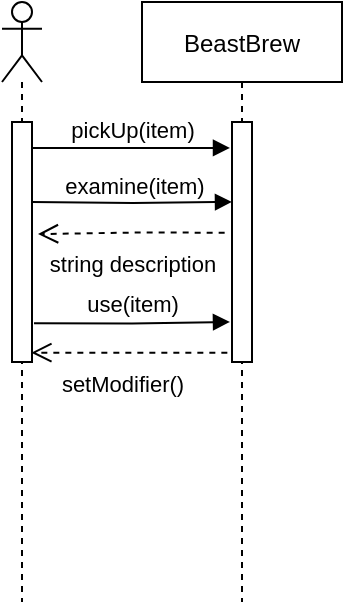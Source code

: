 <mxfile version="15.7.3" type="device"><diagram id="kgpKYQtTHZ0yAKxKKP6v" name="Page-1"><mxGraphModel dx="1102" dy="905" grid="1" gridSize="10" guides="1" tooltips="1" connect="1" arrows="1" fold="1" page="1" pageScale="1" pageWidth="850" pageHeight="1100" math="0" shadow="0"><root><mxCell id="0"/><mxCell id="1" parent="0"/><mxCell id="3nuBFxr9cyL0pnOWT2aG-5" value="BeastBrew" style="shape=umlLifeline;perimeter=lifelinePerimeter;container=1;collapsible=0;recursiveResize=0;rounded=0;shadow=0;strokeWidth=1;" parent="1" vertex="1"><mxGeometry x="380" y="140" width="100" height="300" as="geometry"/></mxCell><mxCell id="AxRFdmCDfolGyluNrb3O-4" value="" style="html=1;points=[];perimeter=orthogonalPerimeter;" parent="3nuBFxr9cyL0pnOWT2aG-5" vertex="1"><mxGeometry x="45" y="60" width="10" height="120" as="geometry"/></mxCell><mxCell id="C1W1nZOsw8cdw9kSNazU-4" value="examine(item)" style="html=1;verticalAlign=bottom;endArrow=block;rounded=0;edgeStyle=orthogonalEdgeStyle;entryX=0;entryY=0.333;entryDx=0;entryDy=0;entryPerimeter=0;" parent="3nuBFxr9cyL0pnOWT2aG-5" target="AxRFdmCDfolGyluNrb3O-4" edge="1"><mxGeometry width="80" relative="1" as="geometry"><mxPoint x="-55" y="100" as="sourcePoint"/><mxPoint x="40" y="100" as="targetPoint"/></mxGeometry></mxCell><mxCell id="AxRFdmCDfolGyluNrb3O-1" value="" style="shape=umlLifeline;participant=umlActor;perimeter=lifelinePerimeter;whiteSpace=wrap;html=1;container=1;collapsible=0;recursiveResize=0;verticalAlign=top;spacingTop=36;outlineConnect=0;" parent="1" vertex="1"><mxGeometry x="310" y="140" width="20" height="300" as="geometry"/></mxCell><mxCell id="AxRFdmCDfolGyluNrb3O-2" value="" style="html=1;points=[];perimeter=orthogonalPerimeter;" parent="AxRFdmCDfolGyluNrb3O-1" vertex="1"><mxGeometry x="5" y="60" width="10" height="120" as="geometry"/></mxCell><mxCell id="C1W1nZOsw8cdw9kSNazU-1" value="pickUp(item)" style="html=1;verticalAlign=bottom;endArrow=block;rounded=0;edgeStyle=orthogonalEdgeStyle;entryX=-0.1;entryY=0.108;entryDx=0;entryDy=0;entryPerimeter=0;exitX=1;exitY=0.108;exitDx=0;exitDy=0;exitPerimeter=0;" parent="1" source="AxRFdmCDfolGyluNrb3O-2" target="AxRFdmCDfolGyluNrb3O-4" edge="1"><mxGeometry width="80" relative="1" as="geometry"><mxPoint x="380" y="430" as="sourcePoint"/><mxPoint x="460" y="430" as="targetPoint"/></mxGeometry></mxCell><mxCell id="C1W1nZOsw8cdw9kSNazU-5" value="string description" style="html=1;verticalAlign=bottom;endArrow=open;dashed=1;endSize=8;rounded=0;edgeStyle=orthogonalEdgeStyle;exitX=-0.367;exitY=0.461;exitDx=0;exitDy=0;exitPerimeter=0;entryX=1.3;entryY=0.467;entryDx=0;entryDy=0;entryPerimeter=0;" parent="1" source="AxRFdmCDfolGyluNrb3O-4" target="AxRFdmCDfolGyluNrb3O-2" edge="1"><mxGeometry x="0.001" y="24" relative="1" as="geometry"><mxPoint x="470" y="300" as="sourcePoint"/><mxPoint x="390" y="300" as="targetPoint"/><mxPoint as="offset"/></mxGeometry></mxCell><mxCell id="C1W1nZOsw8cdw9kSNazU-6" value="use(item)" style="html=1;verticalAlign=bottom;endArrow=block;rounded=0;edgeStyle=orthogonalEdgeStyle;entryX=-0.1;entryY=0.833;entryDx=0;entryDy=0;entryPerimeter=0;exitX=1.1;exitY=0.839;exitDx=0;exitDy=0;exitPerimeter=0;" parent="1" source="AxRFdmCDfolGyluNrb3O-2" target="AxRFdmCDfolGyluNrb3O-4" edge="1"><mxGeometry width="80" relative="1" as="geometry"><mxPoint x="340" y="300" as="sourcePoint"/><mxPoint x="410" y="300" as="targetPoint"/></mxGeometry></mxCell><mxCell id="C1W1nZOsw8cdw9kSNazU-7" value="setModifier()" style="html=1;verticalAlign=bottom;endArrow=open;dashed=1;endSize=8;rounded=0;edgeStyle=orthogonalEdgeStyle;exitX=-0.233;exitY=0.961;exitDx=0;exitDy=0;exitPerimeter=0;entryX=0.967;entryY=0.961;entryDx=0;entryDy=0;entryPerimeter=0;" parent="1" source="AxRFdmCDfolGyluNrb3O-4" target="AxRFdmCDfolGyluNrb3O-2" edge="1"><mxGeometry x="0.075" y="25" relative="1" as="geometry"><mxPoint x="470" y="300" as="sourcePoint"/><mxPoint x="390" y="300" as="targetPoint"/><mxPoint as="offset"/></mxGeometry></mxCell></root></mxGraphModel></diagram></mxfile>